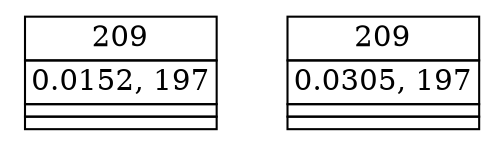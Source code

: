 digraph  {
    0[label=<
<table border="0" cellspacing="0" cellborder="1">
<tr><td>209</td></tr>
<tr><td>0.0152, 197</td></tr>
<tr><td></td></tr>
<tr><td></td></tr>
</table>
    >,shape=plaintext]
    1[label=<
<table border="0" cellspacing="0" cellborder="1">
<tr><td>209</td></tr>
<tr><td>0.0305, 197</td></tr>
<tr><td></td></tr>
<tr><td></td></tr>
</table>
    >,shape=plaintext]
}